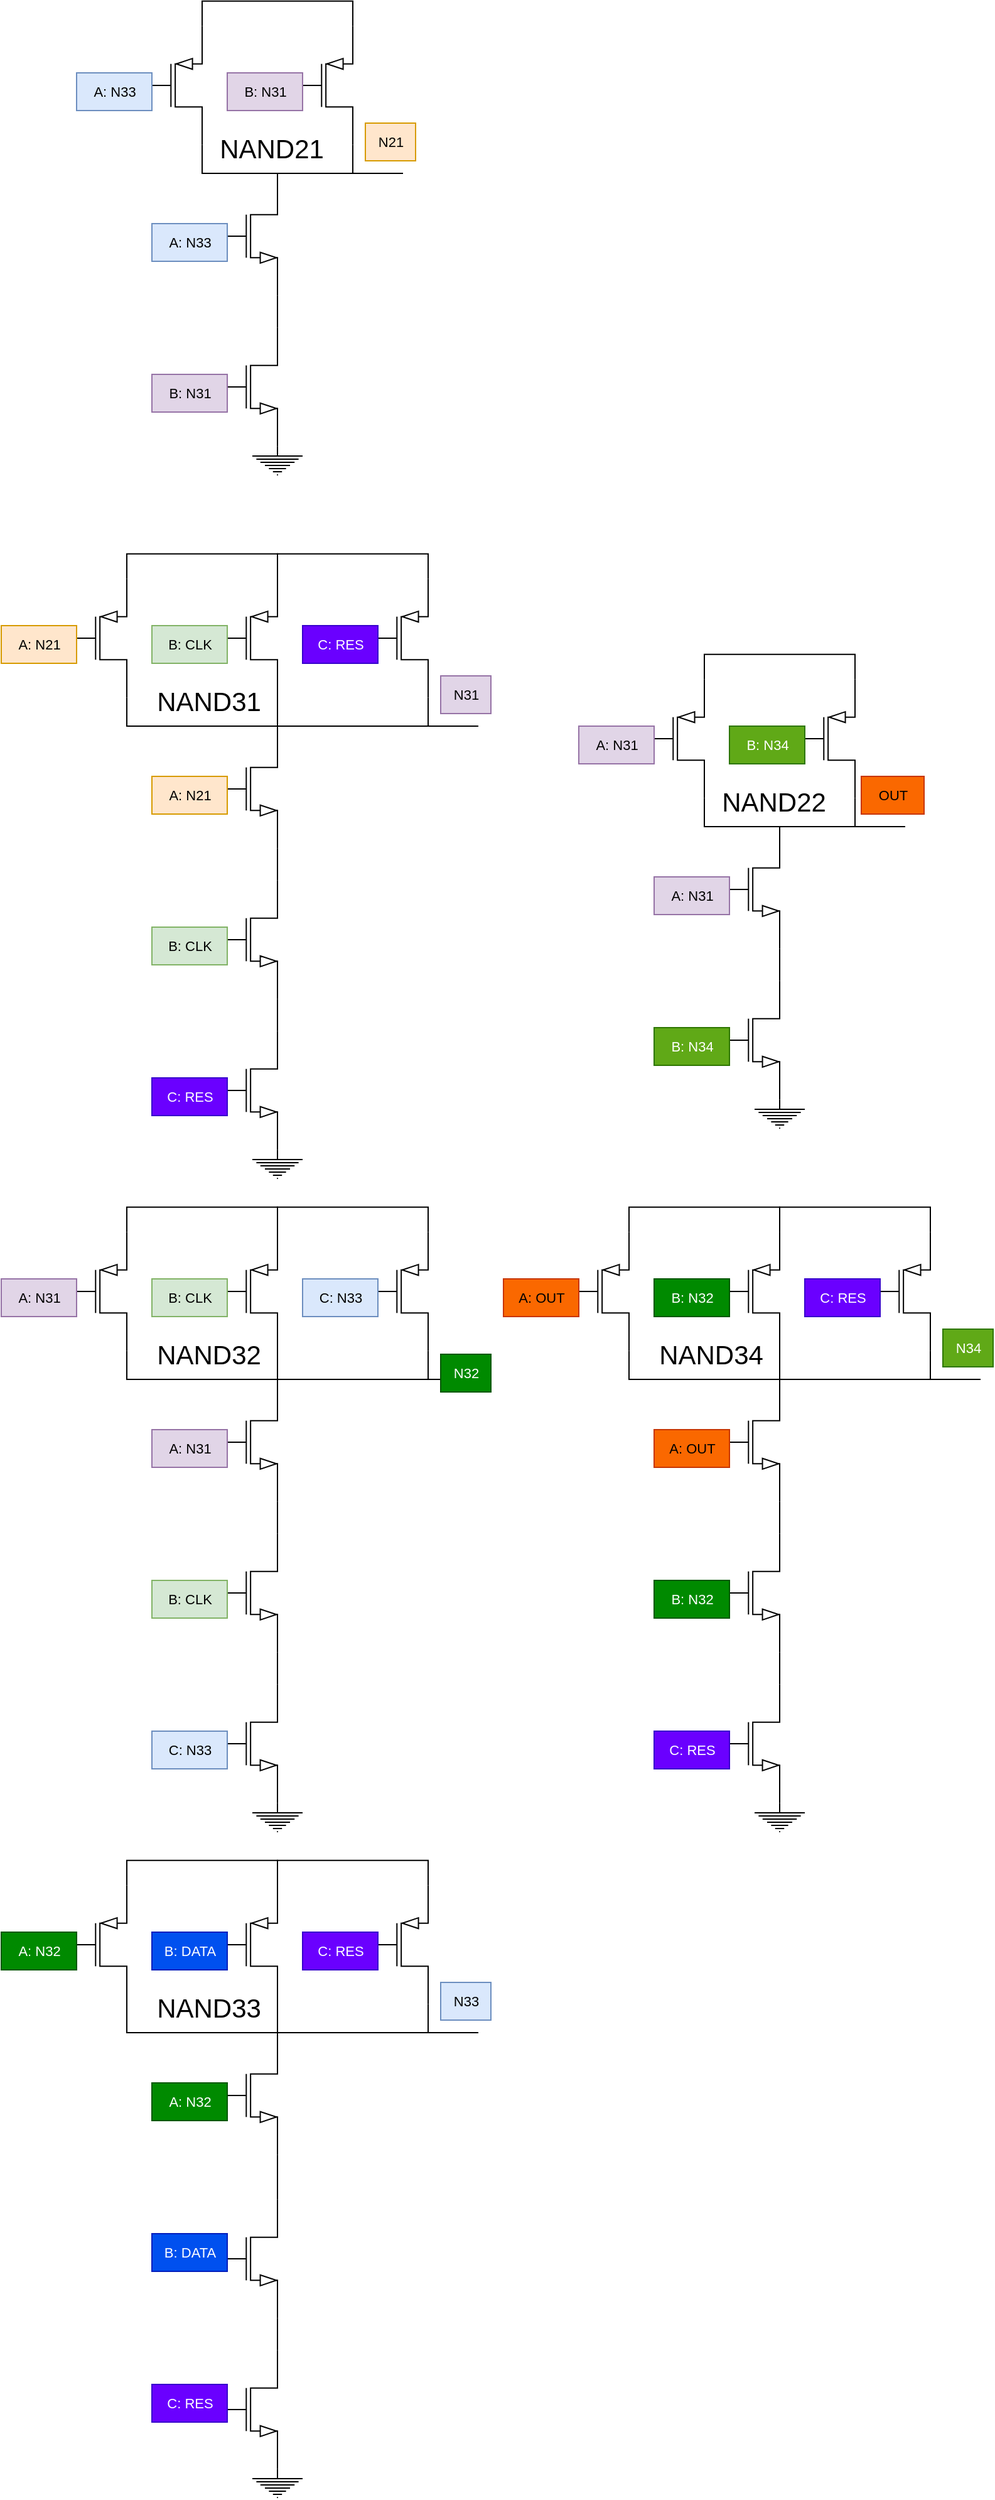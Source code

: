 <mxfile version="22.0.8" type="device">
  <diagram name="Page-1" id="8TI67Nh7wmbXhhurHDxa">
    <mxGraphModel dx="3191" dy="1805" grid="1" gridSize="10" guides="1" tooltips="1" connect="1" arrows="1" fold="1" page="1" pageScale="1" pageWidth="850" pageHeight="1100" math="0" shadow="0">
      <root>
        <mxCell id="0" />
        <mxCell id="1" parent="0" />
        <mxCell id="f1Kl81jTNJC2XIE6eOeZ-92" style="edgeStyle=orthogonalEdgeStyle;shape=connector;rounded=0;orthogonalLoop=1;jettySize=auto;html=1;exitX=1;exitY=0;exitDx=0;exitDy=0;exitPerimeter=0;labelBackgroundColor=default;strokeColor=default;align=center;verticalAlign=middle;fontFamily=Helvetica;fontSize=11;fontColor=default;endArrow=none;endFill=0;" edge="1" parent="1" source="f1Kl81jTNJC2XIE6eOeZ-1">
          <mxGeometry relative="1" as="geometry">
            <mxPoint x="420" y="590" as="targetPoint" />
            <Array as="points">
              <mxPoint x="320" y="590" />
              <mxPoint x="420" y="590" />
            </Array>
          </mxGeometry>
        </mxCell>
        <mxCell id="f1Kl81jTNJC2XIE6eOeZ-1" value="" style="verticalLabelPosition=bottom;shadow=0;dashed=0;align=center;html=1;verticalAlign=top;shape=mxgraph.electrical.transistors.nmos;pointerEvents=1;" vertex="1" parent="1">
          <mxGeometry x="260" y="590" width="60" height="100" as="geometry" />
        </mxCell>
        <mxCell id="f1Kl81jTNJC2XIE6eOeZ-2" value="" style="verticalLabelPosition=bottom;shadow=0;dashed=0;align=center;html=1;verticalAlign=top;shape=mxgraph.electrical.transistors.pmos;pointerEvents=1;" vertex="1" parent="1">
          <mxGeometry x="200" y="470" width="60" height="100" as="geometry" />
        </mxCell>
        <mxCell id="f1Kl81jTNJC2XIE6eOeZ-3" value="" style="verticalLabelPosition=bottom;shadow=0;dashed=0;align=center;html=1;verticalAlign=top;shape=mxgraph.electrical.transistors.pmos;pointerEvents=1;" vertex="1" parent="1">
          <mxGeometry x="320" y="470" width="60" height="100" as="geometry" />
        </mxCell>
        <mxCell id="f1Kl81jTNJC2XIE6eOeZ-4" value="" style="verticalLabelPosition=bottom;shadow=0;dashed=0;align=center;html=1;verticalAlign=top;shape=mxgraph.electrical.transistors.nmos;pointerEvents=1;" vertex="1" parent="1">
          <mxGeometry x="260" y="710" width="60" height="100" as="geometry" />
        </mxCell>
        <mxCell id="f1Kl81jTNJC2XIE6eOeZ-91" style="edgeStyle=orthogonalEdgeStyle;shape=connector;rounded=0;orthogonalLoop=1;jettySize=auto;html=1;exitX=1;exitY=0;exitDx=0;exitDy=0;exitPerimeter=0;labelBackgroundColor=default;strokeColor=default;align=center;verticalAlign=middle;fontFamily=Helvetica;fontSize=11;fontColor=default;endArrow=none;endFill=0;" edge="1" parent="1" source="f1Kl81jTNJC2XIE6eOeZ-5">
          <mxGeometry relative="1" as="geometry">
            <mxPoint x="480" y="1030" as="targetPoint" />
            <Array as="points">
              <mxPoint x="320" y="1030" />
              <mxPoint x="480" y="1030" />
            </Array>
          </mxGeometry>
        </mxCell>
        <mxCell id="f1Kl81jTNJC2XIE6eOeZ-5" value="" style="verticalLabelPosition=bottom;shadow=0;dashed=0;align=center;html=1;verticalAlign=top;shape=mxgraph.electrical.transistors.nmos;pointerEvents=1;" vertex="1" parent="1">
          <mxGeometry x="260" y="1030" width="60" height="100" as="geometry" />
        </mxCell>
        <mxCell id="f1Kl81jTNJC2XIE6eOeZ-6" value="" style="verticalLabelPosition=bottom;shadow=0;dashed=0;align=center;html=1;verticalAlign=top;shape=mxgraph.electrical.transistors.pmos;pointerEvents=1;" vertex="1" parent="1">
          <mxGeometry x="140" y="910" width="60" height="100" as="geometry" />
        </mxCell>
        <mxCell id="f1Kl81jTNJC2XIE6eOeZ-7" value="" style="verticalLabelPosition=bottom;shadow=0;dashed=0;align=center;html=1;verticalAlign=top;shape=mxgraph.electrical.transistors.pmos;pointerEvents=1;" vertex="1" parent="1">
          <mxGeometry x="260" y="910" width="60" height="100" as="geometry" />
        </mxCell>
        <mxCell id="f1Kl81jTNJC2XIE6eOeZ-8" value="" style="verticalLabelPosition=bottom;shadow=0;dashed=0;align=center;html=1;verticalAlign=top;shape=mxgraph.electrical.transistors.nmos;pointerEvents=1;" vertex="1" parent="1">
          <mxGeometry x="260" y="1150" width="60" height="100" as="geometry" />
        </mxCell>
        <mxCell id="f1Kl81jTNJC2XIE6eOeZ-17" style="edgeStyle=orthogonalEdgeStyle;shape=connector;rounded=0;orthogonalLoop=1;jettySize=auto;html=1;exitX=1;exitY=1;exitDx=0;exitDy=0;exitPerimeter=0;labelBackgroundColor=default;strokeColor=default;align=center;verticalAlign=middle;fontFamily=Helvetica;fontSize=11;fontColor=default;endArrow=none;endFill=0;" edge="1" parent="1" source="f1Kl81jTNJC2XIE6eOeZ-9">
          <mxGeometry relative="1" as="geometry">
            <mxPoint x="320" y="1004.313" as="targetPoint" />
            <Array as="points">
              <mxPoint x="440" y="1030" />
              <mxPoint x="320" y="1030" />
            </Array>
          </mxGeometry>
        </mxCell>
        <mxCell id="f1Kl81jTNJC2XIE6eOeZ-9" value="" style="verticalLabelPosition=bottom;shadow=0;dashed=0;align=center;html=1;verticalAlign=top;shape=mxgraph.electrical.transistors.pmos;pointerEvents=1;" vertex="1" parent="1">
          <mxGeometry x="380" y="910" width="60" height="100" as="geometry" />
        </mxCell>
        <mxCell id="f1Kl81jTNJC2XIE6eOeZ-10" value="" style="verticalLabelPosition=bottom;shadow=0;dashed=0;align=center;html=1;verticalAlign=top;shape=mxgraph.electrical.transistors.nmos;pointerEvents=1;" vertex="1" parent="1">
          <mxGeometry x="260" y="1270" width="60" height="100" as="geometry" />
        </mxCell>
        <mxCell id="f1Kl81jTNJC2XIE6eOeZ-13" style="edgeStyle=orthogonalEdgeStyle;shape=connector;rounded=0;orthogonalLoop=1;jettySize=auto;html=1;exitX=1;exitY=1;exitDx=0;exitDy=0;exitPerimeter=0;entryX=1;entryY=0;entryDx=0;entryDy=0;entryPerimeter=0;labelBackgroundColor=default;strokeColor=default;align=center;verticalAlign=middle;fontFamily=Helvetica;fontSize=11;fontColor=default;endArrow=none;endFill=0;" edge="1" parent="1" source="f1Kl81jTNJC2XIE6eOeZ-2" target="f1Kl81jTNJC2XIE6eOeZ-1">
          <mxGeometry relative="1" as="geometry">
            <Array as="points">
              <mxPoint x="260" y="590" />
              <mxPoint x="320" y="590" />
            </Array>
          </mxGeometry>
        </mxCell>
        <mxCell id="f1Kl81jTNJC2XIE6eOeZ-14" style="edgeStyle=orthogonalEdgeStyle;shape=connector;rounded=0;orthogonalLoop=1;jettySize=auto;html=1;exitX=1;exitY=1;exitDx=0;exitDy=0;exitPerimeter=0;entryX=1;entryY=0;entryDx=0;entryDy=0;entryPerimeter=0;labelBackgroundColor=default;strokeColor=default;align=center;verticalAlign=middle;fontFamily=Helvetica;fontSize=11;fontColor=default;endArrow=none;endFill=0;" edge="1" parent="1" source="f1Kl81jTNJC2XIE6eOeZ-3" target="f1Kl81jTNJC2XIE6eOeZ-1">
          <mxGeometry relative="1" as="geometry">
            <Array as="points">
              <mxPoint x="380" y="590" />
              <mxPoint x="320" y="590" />
            </Array>
          </mxGeometry>
        </mxCell>
        <mxCell id="f1Kl81jTNJC2XIE6eOeZ-15" style="edgeStyle=orthogonalEdgeStyle;shape=connector;rounded=0;orthogonalLoop=1;jettySize=auto;html=1;exitX=1;exitY=1;exitDx=0;exitDy=0;exitPerimeter=0;entryX=1;entryY=0;entryDx=0;entryDy=0;entryPerimeter=0;labelBackgroundColor=default;strokeColor=default;align=center;verticalAlign=middle;fontFamily=Helvetica;fontSize=11;fontColor=default;endArrow=none;endFill=0;" edge="1" parent="1" source="f1Kl81jTNJC2XIE6eOeZ-1" target="f1Kl81jTNJC2XIE6eOeZ-4">
          <mxGeometry relative="1" as="geometry" />
        </mxCell>
        <mxCell id="f1Kl81jTNJC2XIE6eOeZ-16" style="edgeStyle=orthogonalEdgeStyle;shape=connector;rounded=0;orthogonalLoop=1;jettySize=auto;html=1;exitX=1;exitY=1;exitDx=0;exitDy=0;exitPerimeter=0;entryX=1;entryY=1;entryDx=0;entryDy=0;entryPerimeter=0;labelBackgroundColor=default;strokeColor=default;align=center;verticalAlign=middle;fontFamily=Helvetica;fontSize=11;fontColor=default;endArrow=none;endFill=0;" edge="1" parent="1" source="f1Kl81jTNJC2XIE6eOeZ-6" target="f1Kl81jTNJC2XIE6eOeZ-7">
          <mxGeometry relative="1" as="geometry">
            <Array as="points">
              <mxPoint x="200" y="1030" />
              <mxPoint x="320" y="1030" />
            </Array>
          </mxGeometry>
        </mxCell>
        <mxCell id="f1Kl81jTNJC2XIE6eOeZ-18" style="edgeStyle=orthogonalEdgeStyle;shape=connector;rounded=0;orthogonalLoop=1;jettySize=auto;html=1;exitX=1;exitY=1;exitDx=0;exitDy=0;exitPerimeter=0;entryX=1;entryY=0;entryDx=0;entryDy=0;entryPerimeter=0;labelBackgroundColor=default;strokeColor=default;align=center;verticalAlign=middle;fontFamily=Helvetica;fontSize=11;fontColor=default;endArrow=none;endFill=0;" edge="1" parent="1" source="f1Kl81jTNJC2XIE6eOeZ-7" target="f1Kl81jTNJC2XIE6eOeZ-5">
          <mxGeometry relative="1" as="geometry" />
        </mxCell>
        <mxCell id="f1Kl81jTNJC2XIE6eOeZ-19" style="edgeStyle=orthogonalEdgeStyle;shape=connector;rounded=0;orthogonalLoop=1;jettySize=auto;html=1;exitX=1;exitY=1;exitDx=0;exitDy=0;exitPerimeter=0;entryX=1;entryY=0;entryDx=0;entryDy=0;entryPerimeter=0;labelBackgroundColor=default;strokeColor=default;align=center;verticalAlign=middle;fontFamily=Helvetica;fontSize=11;fontColor=default;endArrow=none;endFill=0;" edge="1" parent="1" source="f1Kl81jTNJC2XIE6eOeZ-5" target="f1Kl81jTNJC2XIE6eOeZ-8">
          <mxGeometry relative="1" as="geometry" />
        </mxCell>
        <mxCell id="f1Kl81jTNJC2XIE6eOeZ-21" style="edgeStyle=orthogonalEdgeStyle;shape=connector;rounded=0;orthogonalLoop=1;jettySize=auto;html=1;exitX=1;exitY=1;exitDx=0;exitDy=0;exitPerimeter=0;entryX=1;entryY=0;entryDx=0;entryDy=0;entryPerimeter=0;labelBackgroundColor=default;strokeColor=default;align=center;verticalAlign=middle;fontFamily=Helvetica;fontSize=11;fontColor=default;endArrow=none;endFill=0;" edge="1" parent="1" source="f1Kl81jTNJC2XIE6eOeZ-8" target="f1Kl81jTNJC2XIE6eOeZ-10">
          <mxGeometry relative="1" as="geometry" />
        </mxCell>
        <mxCell id="f1Kl81jTNJC2XIE6eOeZ-22" style="edgeStyle=orthogonalEdgeStyle;shape=connector;rounded=0;orthogonalLoop=1;jettySize=auto;html=1;exitX=1;exitY=0;exitDx=0;exitDy=0;exitPerimeter=0;entryX=1;entryY=0;entryDx=0;entryDy=0;entryPerimeter=0;labelBackgroundColor=default;strokeColor=default;align=center;verticalAlign=middle;fontFamily=Helvetica;fontSize=11;fontColor=default;endArrow=none;endFill=0;" edge="1" parent="1" source="f1Kl81jTNJC2XIE6eOeZ-2" target="f1Kl81jTNJC2XIE6eOeZ-3">
          <mxGeometry relative="1" as="geometry" />
        </mxCell>
        <mxCell id="f1Kl81jTNJC2XIE6eOeZ-23" style="edgeStyle=orthogonalEdgeStyle;shape=connector;rounded=0;orthogonalLoop=1;jettySize=auto;html=1;exitX=1;exitY=0;exitDx=0;exitDy=0;exitPerimeter=0;entryX=1;entryY=0;entryDx=0;entryDy=0;entryPerimeter=0;labelBackgroundColor=default;strokeColor=default;align=center;verticalAlign=middle;fontFamily=Helvetica;fontSize=11;fontColor=default;endArrow=none;endFill=0;" edge="1" parent="1" source="f1Kl81jTNJC2XIE6eOeZ-6" target="f1Kl81jTNJC2XIE6eOeZ-7">
          <mxGeometry relative="1" as="geometry" />
        </mxCell>
        <mxCell id="f1Kl81jTNJC2XIE6eOeZ-25" style="edgeStyle=orthogonalEdgeStyle;shape=connector;rounded=0;orthogonalLoop=1;jettySize=auto;html=1;exitX=1;exitY=0;exitDx=0;exitDy=0;exitPerimeter=0;entryX=1;entryY=0;entryDx=0;entryDy=0;entryPerimeter=0;labelBackgroundColor=default;strokeColor=default;align=center;verticalAlign=middle;fontFamily=Helvetica;fontSize=11;fontColor=default;endArrow=none;endFill=0;" edge="1" parent="1" source="f1Kl81jTNJC2XIE6eOeZ-9" target="f1Kl81jTNJC2XIE6eOeZ-7">
          <mxGeometry relative="1" as="geometry" />
        </mxCell>
        <mxCell id="f1Kl81jTNJC2XIE6eOeZ-94" style="edgeStyle=orthogonalEdgeStyle;shape=connector;rounded=0;orthogonalLoop=1;jettySize=auto;html=1;exitX=1;exitY=0;exitDx=0;exitDy=0;exitPerimeter=0;labelBackgroundColor=default;strokeColor=default;align=center;verticalAlign=middle;fontFamily=Helvetica;fontSize=11;fontColor=default;endArrow=none;endFill=0;" edge="1" parent="1" source="f1Kl81jTNJC2XIE6eOeZ-39">
          <mxGeometry relative="1" as="geometry">
            <mxPoint x="480" y="1550" as="targetPoint" />
            <Array as="points">
              <mxPoint x="320" y="1550" />
              <mxPoint x="480" y="1550" />
            </Array>
          </mxGeometry>
        </mxCell>
        <mxCell id="f1Kl81jTNJC2XIE6eOeZ-39" value="" style="verticalLabelPosition=bottom;shadow=0;dashed=0;align=center;html=1;verticalAlign=top;shape=mxgraph.electrical.transistors.nmos;pointerEvents=1;" vertex="1" parent="1">
          <mxGeometry x="260" y="1550" width="60" height="100" as="geometry" />
        </mxCell>
        <mxCell id="f1Kl81jTNJC2XIE6eOeZ-40" value="" style="verticalLabelPosition=bottom;shadow=0;dashed=0;align=center;html=1;verticalAlign=top;shape=mxgraph.electrical.transistors.pmos;pointerEvents=1;" vertex="1" parent="1">
          <mxGeometry x="140" y="1430" width="60" height="100" as="geometry" />
        </mxCell>
        <mxCell id="f1Kl81jTNJC2XIE6eOeZ-41" value="" style="verticalLabelPosition=bottom;shadow=0;dashed=0;align=center;html=1;verticalAlign=top;shape=mxgraph.electrical.transistors.pmos;pointerEvents=1;" vertex="1" parent="1">
          <mxGeometry x="260" y="1430" width="60" height="100" as="geometry" />
        </mxCell>
        <mxCell id="f1Kl81jTNJC2XIE6eOeZ-42" value="" style="verticalLabelPosition=bottom;shadow=0;dashed=0;align=center;html=1;verticalAlign=top;shape=mxgraph.electrical.transistors.nmos;pointerEvents=1;" vertex="1" parent="1">
          <mxGeometry x="260" y="1670" width="60" height="100" as="geometry" />
        </mxCell>
        <mxCell id="f1Kl81jTNJC2XIE6eOeZ-43" style="edgeStyle=orthogonalEdgeStyle;shape=connector;rounded=0;orthogonalLoop=1;jettySize=auto;html=1;exitX=1;exitY=1;exitDx=0;exitDy=0;exitPerimeter=0;labelBackgroundColor=default;strokeColor=default;align=center;verticalAlign=middle;fontFamily=Helvetica;fontSize=11;fontColor=default;endArrow=none;endFill=0;" edge="1" parent="1" source="f1Kl81jTNJC2XIE6eOeZ-44">
          <mxGeometry relative="1" as="geometry">
            <mxPoint x="320" y="1519.433" as="targetPoint" />
            <Array as="points">
              <mxPoint x="440" y="1550" />
              <mxPoint x="320" y="1550" />
            </Array>
          </mxGeometry>
        </mxCell>
        <mxCell id="f1Kl81jTNJC2XIE6eOeZ-44" value="" style="verticalLabelPosition=bottom;shadow=0;dashed=0;align=center;html=1;verticalAlign=top;shape=mxgraph.electrical.transistors.pmos;pointerEvents=1;" vertex="1" parent="1">
          <mxGeometry x="380" y="1430" width="60" height="100" as="geometry" />
        </mxCell>
        <mxCell id="f1Kl81jTNJC2XIE6eOeZ-45" value="" style="verticalLabelPosition=bottom;shadow=0;dashed=0;align=center;html=1;verticalAlign=top;shape=mxgraph.electrical.transistors.nmos;pointerEvents=1;" vertex="1" parent="1">
          <mxGeometry x="260" y="1790" width="60" height="100" as="geometry" />
        </mxCell>
        <mxCell id="f1Kl81jTNJC2XIE6eOeZ-46" style="edgeStyle=orthogonalEdgeStyle;shape=connector;rounded=0;orthogonalLoop=1;jettySize=auto;html=1;exitX=1;exitY=1;exitDx=0;exitDy=0;exitPerimeter=0;entryX=1;entryY=1;entryDx=0;entryDy=0;entryPerimeter=0;labelBackgroundColor=default;strokeColor=default;align=center;verticalAlign=middle;fontFamily=Helvetica;fontSize=11;fontColor=default;endArrow=none;endFill=0;" edge="1" parent="1" source="f1Kl81jTNJC2XIE6eOeZ-40" target="f1Kl81jTNJC2XIE6eOeZ-41">
          <mxGeometry relative="1" as="geometry">
            <Array as="points">
              <mxPoint x="200" y="1550" />
              <mxPoint x="320" y="1550" />
            </Array>
          </mxGeometry>
        </mxCell>
        <mxCell id="f1Kl81jTNJC2XIE6eOeZ-47" style="edgeStyle=orthogonalEdgeStyle;shape=connector;rounded=0;orthogonalLoop=1;jettySize=auto;html=1;exitX=1;exitY=1;exitDx=0;exitDy=0;exitPerimeter=0;entryX=1;entryY=0;entryDx=0;entryDy=0;entryPerimeter=0;labelBackgroundColor=default;strokeColor=default;align=center;verticalAlign=middle;fontFamily=Helvetica;fontSize=11;fontColor=default;endArrow=none;endFill=0;" edge="1" parent="1" source="f1Kl81jTNJC2XIE6eOeZ-41" target="f1Kl81jTNJC2XIE6eOeZ-39">
          <mxGeometry relative="1" as="geometry" />
        </mxCell>
        <mxCell id="f1Kl81jTNJC2XIE6eOeZ-48" style="edgeStyle=orthogonalEdgeStyle;shape=connector;rounded=0;orthogonalLoop=1;jettySize=auto;html=1;exitX=1;exitY=1;exitDx=0;exitDy=0;exitPerimeter=0;entryX=1;entryY=0;entryDx=0;entryDy=0;entryPerimeter=0;labelBackgroundColor=default;strokeColor=default;align=center;verticalAlign=middle;fontFamily=Helvetica;fontSize=11;fontColor=default;endArrow=none;endFill=0;" edge="1" parent="1" source="f1Kl81jTNJC2XIE6eOeZ-39" target="f1Kl81jTNJC2XIE6eOeZ-42">
          <mxGeometry relative="1" as="geometry" />
        </mxCell>
        <mxCell id="f1Kl81jTNJC2XIE6eOeZ-49" style="edgeStyle=orthogonalEdgeStyle;shape=connector;rounded=0;orthogonalLoop=1;jettySize=auto;html=1;exitX=1;exitY=1;exitDx=0;exitDy=0;exitPerimeter=0;entryX=1;entryY=0;entryDx=0;entryDy=0;entryPerimeter=0;labelBackgroundColor=default;strokeColor=default;align=center;verticalAlign=middle;fontFamily=Helvetica;fontSize=11;fontColor=default;endArrow=none;endFill=0;" edge="1" parent="1" source="f1Kl81jTNJC2XIE6eOeZ-42" target="f1Kl81jTNJC2XIE6eOeZ-45">
          <mxGeometry relative="1" as="geometry" />
        </mxCell>
        <mxCell id="f1Kl81jTNJC2XIE6eOeZ-50" style="edgeStyle=orthogonalEdgeStyle;shape=connector;rounded=0;orthogonalLoop=1;jettySize=auto;html=1;exitX=1;exitY=0;exitDx=0;exitDy=0;exitPerimeter=0;entryX=1;entryY=0;entryDx=0;entryDy=0;entryPerimeter=0;labelBackgroundColor=default;strokeColor=default;align=center;verticalAlign=middle;fontFamily=Helvetica;fontSize=11;fontColor=default;endArrow=none;endFill=0;" edge="1" parent="1" source="f1Kl81jTNJC2XIE6eOeZ-40" target="f1Kl81jTNJC2XIE6eOeZ-41">
          <mxGeometry relative="1" as="geometry" />
        </mxCell>
        <mxCell id="f1Kl81jTNJC2XIE6eOeZ-51" style="edgeStyle=orthogonalEdgeStyle;shape=connector;rounded=0;orthogonalLoop=1;jettySize=auto;html=1;exitX=1;exitY=0;exitDx=0;exitDy=0;exitPerimeter=0;entryX=1;entryY=0;entryDx=0;entryDy=0;entryPerimeter=0;labelBackgroundColor=default;strokeColor=default;align=center;verticalAlign=middle;fontFamily=Helvetica;fontSize=11;fontColor=default;endArrow=none;endFill=0;" edge="1" parent="1" source="f1Kl81jTNJC2XIE6eOeZ-44" target="f1Kl81jTNJC2XIE6eOeZ-41">
          <mxGeometry relative="1" as="geometry" />
        </mxCell>
        <mxCell id="f1Kl81jTNJC2XIE6eOeZ-95" style="edgeStyle=orthogonalEdgeStyle;shape=connector;rounded=0;orthogonalLoop=1;jettySize=auto;html=1;exitX=1;exitY=0;exitDx=0;exitDy=0;exitPerimeter=0;labelBackgroundColor=default;strokeColor=default;align=center;verticalAlign=middle;fontFamily=Helvetica;fontSize=11;fontColor=default;endArrow=none;endFill=0;" edge="1" parent="1" source="f1Kl81jTNJC2XIE6eOeZ-52">
          <mxGeometry relative="1" as="geometry">
            <mxPoint x="480" y="2070" as="targetPoint" />
            <Array as="points">
              <mxPoint x="320" y="2070" />
              <mxPoint x="480" y="2070" />
            </Array>
          </mxGeometry>
        </mxCell>
        <mxCell id="f1Kl81jTNJC2XIE6eOeZ-52" value="" style="verticalLabelPosition=bottom;shadow=0;dashed=0;align=center;html=1;verticalAlign=top;shape=mxgraph.electrical.transistors.nmos;pointerEvents=1;" vertex="1" parent="1">
          <mxGeometry x="260" y="2070" width="60" height="100" as="geometry" />
        </mxCell>
        <mxCell id="f1Kl81jTNJC2XIE6eOeZ-53" value="" style="verticalLabelPosition=bottom;shadow=0;dashed=0;align=center;html=1;verticalAlign=top;shape=mxgraph.electrical.transistors.pmos;pointerEvents=1;" vertex="1" parent="1">
          <mxGeometry x="140" y="1950" width="60" height="100" as="geometry" />
        </mxCell>
        <mxCell id="f1Kl81jTNJC2XIE6eOeZ-54" value="" style="verticalLabelPosition=bottom;shadow=0;dashed=0;align=center;html=1;verticalAlign=top;shape=mxgraph.electrical.transistors.pmos;pointerEvents=1;" vertex="1" parent="1">
          <mxGeometry x="260" y="1950" width="60" height="100" as="geometry" />
        </mxCell>
        <mxCell id="f1Kl81jTNJC2XIE6eOeZ-55" value="" style="verticalLabelPosition=bottom;shadow=0;dashed=0;align=center;html=1;verticalAlign=top;shape=mxgraph.electrical.transistors.nmos;pointerEvents=1;" vertex="1" parent="1">
          <mxGeometry x="260" y="2200" width="60" height="100" as="geometry" />
        </mxCell>
        <mxCell id="f1Kl81jTNJC2XIE6eOeZ-56" style="edgeStyle=orthogonalEdgeStyle;shape=connector;rounded=0;orthogonalLoop=1;jettySize=auto;html=1;exitX=1;exitY=1;exitDx=0;exitDy=0;exitPerimeter=0;labelBackgroundColor=default;strokeColor=default;align=center;verticalAlign=middle;fontFamily=Helvetica;fontSize=11;fontColor=default;endArrow=none;endFill=0;" edge="1" parent="1" source="f1Kl81jTNJC2XIE6eOeZ-57">
          <mxGeometry relative="1" as="geometry">
            <mxPoint x="320" y="2035.573" as="targetPoint" />
            <Array as="points">
              <mxPoint x="440" y="2070" />
              <mxPoint x="320" y="2070" />
            </Array>
          </mxGeometry>
        </mxCell>
        <mxCell id="f1Kl81jTNJC2XIE6eOeZ-57" value="" style="verticalLabelPosition=bottom;shadow=0;dashed=0;align=center;html=1;verticalAlign=top;shape=mxgraph.electrical.transistors.pmos;pointerEvents=1;" vertex="1" parent="1">
          <mxGeometry x="380" y="1950" width="60" height="100" as="geometry" />
        </mxCell>
        <mxCell id="f1Kl81jTNJC2XIE6eOeZ-58" value="" style="verticalLabelPosition=bottom;shadow=0;dashed=0;align=center;html=1;verticalAlign=top;shape=mxgraph.electrical.transistors.nmos;pointerEvents=1;" vertex="1" parent="1">
          <mxGeometry x="260" y="2320" width="60" height="100" as="geometry" />
        </mxCell>
        <mxCell id="f1Kl81jTNJC2XIE6eOeZ-59" style="edgeStyle=orthogonalEdgeStyle;shape=connector;rounded=0;orthogonalLoop=1;jettySize=auto;html=1;exitX=1;exitY=1;exitDx=0;exitDy=0;exitPerimeter=0;entryX=1;entryY=1;entryDx=0;entryDy=0;entryPerimeter=0;labelBackgroundColor=default;strokeColor=default;align=center;verticalAlign=middle;fontFamily=Helvetica;fontSize=11;fontColor=default;endArrow=none;endFill=0;" edge="1" parent="1">
          <mxGeometry relative="1" as="geometry">
            <mxPoint x="200.0" y="2034.203" as="sourcePoint" />
            <mxPoint x="320.0" y="2034.203" as="targetPoint" />
            <Array as="points">
              <mxPoint x="200" y="2070" />
              <mxPoint x="320" y="2070" />
            </Array>
          </mxGeometry>
        </mxCell>
        <mxCell id="f1Kl81jTNJC2XIE6eOeZ-60" style="edgeStyle=orthogonalEdgeStyle;shape=connector;rounded=0;orthogonalLoop=1;jettySize=auto;html=1;exitX=1;exitY=1;exitDx=0;exitDy=0;exitPerimeter=0;entryX=1;entryY=0;entryDx=0;entryDy=0;entryPerimeter=0;labelBackgroundColor=default;strokeColor=default;align=center;verticalAlign=middle;fontFamily=Helvetica;fontSize=11;fontColor=default;endArrow=none;endFill=0;" edge="1" parent="1" source="f1Kl81jTNJC2XIE6eOeZ-54" target="f1Kl81jTNJC2XIE6eOeZ-52">
          <mxGeometry relative="1" as="geometry" />
        </mxCell>
        <mxCell id="f1Kl81jTNJC2XIE6eOeZ-61" style="edgeStyle=orthogonalEdgeStyle;shape=connector;rounded=0;orthogonalLoop=1;jettySize=auto;html=1;exitX=1;exitY=1;exitDx=0;exitDy=0;exitPerimeter=0;entryX=1;entryY=0;entryDx=0;entryDy=0;entryPerimeter=0;labelBackgroundColor=default;strokeColor=default;align=center;verticalAlign=middle;fontFamily=Helvetica;fontSize=11;fontColor=default;endArrow=none;endFill=0;" edge="1" parent="1" source="f1Kl81jTNJC2XIE6eOeZ-52" target="f1Kl81jTNJC2XIE6eOeZ-55">
          <mxGeometry relative="1" as="geometry" />
        </mxCell>
        <mxCell id="f1Kl81jTNJC2XIE6eOeZ-62" style="edgeStyle=orthogonalEdgeStyle;shape=connector;rounded=0;orthogonalLoop=1;jettySize=auto;html=1;exitX=1;exitY=1;exitDx=0;exitDy=0;exitPerimeter=0;entryX=1;entryY=0;entryDx=0;entryDy=0;entryPerimeter=0;labelBackgroundColor=default;strokeColor=default;align=center;verticalAlign=middle;fontFamily=Helvetica;fontSize=11;fontColor=default;endArrow=none;endFill=0;" edge="1" parent="1" source="f1Kl81jTNJC2XIE6eOeZ-55" target="f1Kl81jTNJC2XIE6eOeZ-58">
          <mxGeometry relative="1" as="geometry" />
        </mxCell>
        <mxCell id="f1Kl81jTNJC2XIE6eOeZ-63" style="edgeStyle=orthogonalEdgeStyle;shape=connector;rounded=0;orthogonalLoop=1;jettySize=auto;html=1;exitX=1;exitY=0;exitDx=0;exitDy=0;exitPerimeter=0;entryX=1;entryY=0;entryDx=0;entryDy=0;entryPerimeter=0;labelBackgroundColor=default;strokeColor=default;align=center;verticalAlign=middle;fontFamily=Helvetica;fontSize=11;fontColor=default;endArrow=none;endFill=0;" edge="1" parent="1" source="f1Kl81jTNJC2XIE6eOeZ-53" target="f1Kl81jTNJC2XIE6eOeZ-54">
          <mxGeometry relative="1" as="geometry" />
        </mxCell>
        <mxCell id="f1Kl81jTNJC2XIE6eOeZ-64" style="edgeStyle=orthogonalEdgeStyle;shape=connector;rounded=0;orthogonalLoop=1;jettySize=auto;html=1;exitX=1;exitY=0;exitDx=0;exitDy=0;exitPerimeter=0;entryX=1;entryY=0;entryDx=0;entryDy=0;entryPerimeter=0;labelBackgroundColor=default;strokeColor=default;align=center;verticalAlign=middle;fontFamily=Helvetica;fontSize=11;fontColor=default;endArrow=none;endFill=0;" edge="1" parent="1" source="f1Kl81jTNJC2XIE6eOeZ-57" target="f1Kl81jTNJC2XIE6eOeZ-54">
          <mxGeometry relative="1" as="geometry" />
        </mxCell>
        <mxCell id="f1Kl81jTNJC2XIE6eOeZ-96" style="edgeStyle=orthogonalEdgeStyle;shape=connector;rounded=0;orthogonalLoop=1;jettySize=auto;html=1;exitX=1;exitY=0;exitDx=0;exitDy=0;exitPerimeter=0;labelBackgroundColor=default;strokeColor=default;align=center;verticalAlign=middle;fontFamily=Helvetica;fontSize=11;fontColor=default;endArrow=none;endFill=0;" edge="1" parent="1" source="f1Kl81jTNJC2XIE6eOeZ-65">
          <mxGeometry relative="1" as="geometry">
            <mxPoint x="820" y="1110" as="targetPoint" />
            <Array as="points">
              <mxPoint x="720" y="1110" />
              <mxPoint x="820" y="1110" />
            </Array>
          </mxGeometry>
        </mxCell>
        <mxCell id="f1Kl81jTNJC2XIE6eOeZ-65" value="" style="verticalLabelPosition=bottom;shadow=0;dashed=0;align=center;html=1;verticalAlign=top;shape=mxgraph.electrical.transistors.nmos;pointerEvents=1;" vertex="1" parent="1">
          <mxGeometry x="660" y="1110" width="60" height="100" as="geometry" />
        </mxCell>
        <mxCell id="f1Kl81jTNJC2XIE6eOeZ-66" value="" style="verticalLabelPosition=bottom;shadow=0;dashed=0;align=center;html=1;verticalAlign=top;shape=mxgraph.electrical.transistors.pmos;pointerEvents=1;" vertex="1" parent="1">
          <mxGeometry x="600" y="990" width="60" height="100" as="geometry" />
        </mxCell>
        <mxCell id="f1Kl81jTNJC2XIE6eOeZ-67" value="" style="verticalLabelPosition=bottom;shadow=0;dashed=0;align=center;html=1;verticalAlign=top;shape=mxgraph.electrical.transistors.pmos;pointerEvents=1;" vertex="1" parent="1">
          <mxGeometry x="720" y="990" width="60" height="100" as="geometry" />
        </mxCell>
        <mxCell id="f1Kl81jTNJC2XIE6eOeZ-68" value="" style="verticalLabelPosition=bottom;shadow=0;dashed=0;align=center;html=1;verticalAlign=top;shape=mxgraph.electrical.transistors.nmos;pointerEvents=1;" vertex="1" parent="1">
          <mxGeometry x="660" y="1230" width="60" height="100" as="geometry" />
        </mxCell>
        <mxCell id="f1Kl81jTNJC2XIE6eOeZ-97" style="edgeStyle=orthogonalEdgeStyle;shape=connector;rounded=0;orthogonalLoop=1;jettySize=auto;html=1;exitX=1;exitY=0;exitDx=0;exitDy=0;exitPerimeter=0;labelBackgroundColor=default;strokeColor=default;align=center;verticalAlign=middle;fontFamily=Helvetica;fontSize=11;fontColor=default;endArrow=none;endFill=0;" edge="1" parent="1" source="f1Kl81jTNJC2XIE6eOeZ-69">
          <mxGeometry relative="1" as="geometry">
            <mxPoint x="880" y="1550" as="targetPoint" />
            <Array as="points">
              <mxPoint x="720" y="1550" />
            </Array>
          </mxGeometry>
        </mxCell>
        <mxCell id="f1Kl81jTNJC2XIE6eOeZ-69" value="" style="verticalLabelPosition=bottom;shadow=0;dashed=0;align=center;html=1;verticalAlign=top;shape=mxgraph.electrical.transistors.nmos;pointerEvents=1;" vertex="1" parent="1">
          <mxGeometry x="660" y="1550" width="60" height="100" as="geometry" />
        </mxCell>
        <mxCell id="f1Kl81jTNJC2XIE6eOeZ-70" value="" style="verticalLabelPosition=bottom;shadow=0;dashed=0;align=center;html=1;verticalAlign=top;shape=mxgraph.electrical.transistors.pmos;pointerEvents=1;" vertex="1" parent="1">
          <mxGeometry x="540" y="1430" width="60" height="100" as="geometry" />
        </mxCell>
        <mxCell id="f1Kl81jTNJC2XIE6eOeZ-71" value="" style="verticalLabelPosition=bottom;shadow=0;dashed=0;align=center;html=1;verticalAlign=top;shape=mxgraph.electrical.transistors.pmos;pointerEvents=1;" vertex="1" parent="1">
          <mxGeometry x="660" y="1430" width="60" height="100" as="geometry" />
        </mxCell>
        <mxCell id="f1Kl81jTNJC2XIE6eOeZ-72" value="" style="verticalLabelPosition=bottom;shadow=0;dashed=0;align=center;html=1;verticalAlign=top;shape=mxgraph.electrical.transistors.nmos;pointerEvents=1;" vertex="1" parent="1">
          <mxGeometry x="660" y="1670" width="60" height="100" as="geometry" />
        </mxCell>
        <mxCell id="f1Kl81jTNJC2XIE6eOeZ-73" style="edgeStyle=orthogonalEdgeStyle;shape=connector;rounded=0;orthogonalLoop=1;jettySize=auto;html=1;exitX=1;exitY=1;exitDx=0;exitDy=0;exitPerimeter=0;labelBackgroundColor=default;strokeColor=default;align=center;verticalAlign=middle;fontFamily=Helvetica;fontSize=11;fontColor=default;endArrow=none;endFill=0;" edge="1" parent="1" source="f1Kl81jTNJC2XIE6eOeZ-74">
          <mxGeometry relative="1" as="geometry">
            <mxPoint x="720" y="1522.373" as="targetPoint" />
            <Array as="points">
              <mxPoint x="840" y="1550" />
              <mxPoint x="720" y="1550" />
            </Array>
          </mxGeometry>
        </mxCell>
        <mxCell id="f1Kl81jTNJC2XIE6eOeZ-74" value="" style="verticalLabelPosition=bottom;shadow=0;dashed=0;align=center;html=1;verticalAlign=top;shape=mxgraph.electrical.transistors.pmos;pointerEvents=1;" vertex="1" parent="1">
          <mxGeometry x="780" y="1430" width="60" height="100" as="geometry" />
        </mxCell>
        <mxCell id="f1Kl81jTNJC2XIE6eOeZ-75" value="" style="verticalLabelPosition=bottom;shadow=0;dashed=0;align=center;html=1;verticalAlign=top;shape=mxgraph.electrical.transistors.nmos;pointerEvents=1;" vertex="1" parent="1">
          <mxGeometry x="660" y="1790" width="60" height="100" as="geometry" />
        </mxCell>
        <mxCell id="f1Kl81jTNJC2XIE6eOeZ-76" style="edgeStyle=orthogonalEdgeStyle;shape=connector;rounded=0;orthogonalLoop=1;jettySize=auto;html=1;exitX=1;exitY=1;exitDx=0;exitDy=0;exitPerimeter=0;entryX=1;entryY=0;entryDx=0;entryDy=0;entryPerimeter=0;labelBackgroundColor=default;strokeColor=default;align=center;verticalAlign=middle;fontFamily=Helvetica;fontSize=11;fontColor=default;endArrow=none;endFill=0;" edge="1" parent="1" source="f1Kl81jTNJC2XIE6eOeZ-66" target="f1Kl81jTNJC2XIE6eOeZ-65">
          <mxGeometry relative="1" as="geometry">
            <Array as="points">
              <mxPoint x="660" y="1110" />
              <mxPoint x="720" y="1110" />
            </Array>
          </mxGeometry>
        </mxCell>
        <mxCell id="f1Kl81jTNJC2XIE6eOeZ-77" style="edgeStyle=orthogonalEdgeStyle;shape=connector;rounded=0;orthogonalLoop=1;jettySize=auto;html=1;exitX=1;exitY=1;exitDx=0;exitDy=0;exitPerimeter=0;entryX=1;entryY=0;entryDx=0;entryDy=0;entryPerimeter=0;labelBackgroundColor=default;strokeColor=default;align=center;verticalAlign=middle;fontFamily=Helvetica;fontSize=11;fontColor=default;endArrow=none;endFill=0;" edge="1" parent="1" source="f1Kl81jTNJC2XIE6eOeZ-67" target="f1Kl81jTNJC2XIE6eOeZ-65">
          <mxGeometry relative="1" as="geometry">
            <Array as="points">
              <mxPoint x="780" y="1110" />
              <mxPoint x="720" y="1110" />
            </Array>
          </mxGeometry>
        </mxCell>
        <mxCell id="f1Kl81jTNJC2XIE6eOeZ-78" style="edgeStyle=orthogonalEdgeStyle;shape=connector;rounded=0;orthogonalLoop=1;jettySize=auto;html=1;exitX=1;exitY=1;exitDx=0;exitDy=0;exitPerimeter=0;entryX=1;entryY=0;entryDx=0;entryDy=0;entryPerimeter=0;labelBackgroundColor=default;strokeColor=default;align=center;verticalAlign=middle;fontFamily=Helvetica;fontSize=11;fontColor=default;endArrow=none;endFill=0;" edge="1" parent="1" source="f1Kl81jTNJC2XIE6eOeZ-65" target="f1Kl81jTNJC2XIE6eOeZ-68">
          <mxGeometry relative="1" as="geometry" />
        </mxCell>
        <mxCell id="f1Kl81jTNJC2XIE6eOeZ-79" style="edgeStyle=orthogonalEdgeStyle;shape=connector;rounded=0;orthogonalLoop=1;jettySize=auto;html=1;exitX=1;exitY=1;exitDx=0;exitDy=0;exitPerimeter=0;entryX=1;entryY=1;entryDx=0;entryDy=0;entryPerimeter=0;labelBackgroundColor=default;strokeColor=default;align=center;verticalAlign=middle;fontFamily=Helvetica;fontSize=11;fontColor=default;endArrow=none;endFill=0;" edge="1" parent="1" source="f1Kl81jTNJC2XIE6eOeZ-70" target="f1Kl81jTNJC2XIE6eOeZ-71">
          <mxGeometry relative="1" as="geometry">
            <Array as="points">
              <mxPoint x="600" y="1550" />
              <mxPoint x="720" y="1550" />
            </Array>
          </mxGeometry>
        </mxCell>
        <mxCell id="f1Kl81jTNJC2XIE6eOeZ-80" style="edgeStyle=orthogonalEdgeStyle;shape=connector;rounded=0;orthogonalLoop=1;jettySize=auto;html=1;exitX=1;exitY=1;exitDx=0;exitDy=0;exitPerimeter=0;entryX=1;entryY=0;entryDx=0;entryDy=0;entryPerimeter=0;labelBackgroundColor=default;strokeColor=default;align=center;verticalAlign=middle;fontFamily=Helvetica;fontSize=11;fontColor=default;endArrow=none;endFill=0;" edge="1" parent="1" source="f1Kl81jTNJC2XIE6eOeZ-71" target="f1Kl81jTNJC2XIE6eOeZ-69">
          <mxGeometry relative="1" as="geometry" />
        </mxCell>
        <mxCell id="f1Kl81jTNJC2XIE6eOeZ-81" style="edgeStyle=orthogonalEdgeStyle;shape=connector;rounded=0;orthogonalLoop=1;jettySize=auto;html=1;exitX=1;exitY=1;exitDx=0;exitDy=0;exitPerimeter=0;entryX=1;entryY=0;entryDx=0;entryDy=0;entryPerimeter=0;labelBackgroundColor=default;strokeColor=default;align=center;verticalAlign=middle;fontFamily=Helvetica;fontSize=11;fontColor=default;endArrow=none;endFill=0;" edge="1" parent="1" source="f1Kl81jTNJC2XIE6eOeZ-69" target="f1Kl81jTNJC2XIE6eOeZ-72">
          <mxGeometry relative="1" as="geometry" />
        </mxCell>
        <mxCell id="f1Kl81jTNJC2XIE6eOeZ-82" style="edgeStyle=orthogonalEdgeStyle;shape=connector;rounded=0;orthogonalLoop=1;jettySize=auto;html=1;exitX=1;exitY=1;exitDx=0;exitDy=0;exitPerimeter=0;entryX=1;entryY=0;entryDx=0;entryDy=0;entryPerimeter=0;labelBackgroundColor=default;strokeColor=default;align=center;verticalAlign=middle;fontFamily=Helvetica;fontSize=11;fontColor=default;endArrow=none;endFill=0;" edge="1" parent="1" source="f1Kl81jTNJC2XIE6eOeZ-72" target="f1Kl81jTNJC2XIE6eOeZ-75">
          <mxGeometry relative="1" as="geometry" />
        </mxCell>
        <mxCell id="f1Kl81jTNJC2XIE6eOeZ-83" style="edgeStyle=orthogonalEdgeStyle;shape=connector;rounded=0;orthogonalLoop=1;jettySize=auto;html=1;exitX=1;exitY=0;exitDx=0;exitDy=0;exitPerimeter=0;entryX=1;entryY=0;entryDx=0;entryDy=0;entryPerimeter=0;labelBackgroundColor=default;strokeColor=default;align=center;verticalAlign=middle;fontFamily=Helvetica;fontSize=11;fontColor=default;endArrow=none;endFill=0;" edge="1" parent="1" source="f1Kl81jTNJC2XIE6eOeZ-66" target="f1Kl81jTNJC2XIE6eOeZ-67">
          <mxGeometry relative="1" as="geometry" />
        </mxCell>
        <mxCell id="f1Kl81jTNJC2XIE6eOeZ-84" style="edgeStyle=orthogonalEdgeStyle;shape=connector;rounded=0;orthogonalLoop=1;jettySize=auto;html=1;exitX=1;exitY=0;exitDx=0;exitDy=0;exitPerimeter=0;entryX=1;entryY=0;entryDx=0;entryDy=0;entryPerimeter=0;labelBackgroundColor=default;strokeColor=default;align=center;verticalAlign=middle;fontFamily=Helvetica;fontSize=11;fontColor=default;endArrow=none;endFill=0;" edge="1" parent="1" source="f1Kl81jTNJC2XIE6eOeZ-70" target="f1Kl81jTNJC2XIE6eOeZ-71">
          <mxGeometry relative="1" as="geometry" />
        </mxCell>
        <mxCell id="f1Kl81jTNJC2XIE6eOeZ-85" style="edgeStyle=orthogonalEdgeStyle;shape=connector;rounded=0;orthogonalLoop=1;jettySize=auto;html=1;exitX=1;exitY=0;exitDx=0;exitDy=0;exitPerimeter=0;entryX=1;entryY=0;entryDx=0;entryDy=0;entryPerimeter=0;labelBackgroundColor=default;strokeColor=default;align=center;verticalAlign=middle;fontFamily=Helvetica;fontSize=11;fontColor=default;endArrow=none;endFill=0;" edge="1" parent="1" source="f1Kl81jTNJC2XIE6eOeZ-74" target="f1Kl81jTNJC2XIE6eOeZ-71">
          <mxGeometry relative="1" as="geometry" />
        </mxCell>
        <mxCell id="f1Kl81jTNJC2XIE6eOeZ-86" value="NAND21" style="text;html=1;align=center;verticalAlign=middle;resizable=0;points=[];autosize=1;strokeColor=none;fillColor=none;fontSize=21;fontFamily=Helvetica;fontColor=default;" vertex="1" parent="1">
          <mxGeometry x="260" y="550" width="110" height="40" as="geometry" />
        </mxCell>
        <mxCell id="f1Kl81jTNJC2XIE6eOeZ-87" value="NAND31" style="text;html=1;align=center;verticalAlign=middle;resizable=0;points=[];autosize=1;strokeColor=none;fillColor=none;fontSize=21;fontFamily=Helvetica;fontColor=default;" vertex="1" parent="1">
          <mxGeometry x="210" y="990" width="110" height="40" as="geometry" />
        </mxCell>
        <mxCell id="f1Kl81jTNJC2XIE6eOeZ-88" value="NAND32" style="text;html=1;align=center;verticalAlign=middle;resizable=0;points=[];autosize=1;strokeColor=none;fillColor=none;fontSize=21;fontFamily=Helvetica;fontColor=default;" vertex="1" parent="1">
          <mxGeometry x="210" y="1510" width="110" height="40" as="geometry" />
        </mxCell>
        <mxCell id="f1Kl81jTNJC2XIE6eOeZ-89" value="NAND22" style="text;html=1;align=center;verticalAlign=middle;resizable=0;points=[];autosize=1;strokeColor=none;fillColor=none;fontSize=21;fontFamily=Helvetica;fontColor=default;" vertex="1" parent="1">
          <mxGeometry x="660" y="1070" width="110" height="40" as="geometry" />
        </mxCell>
        <mxCell id="f1Kl81jTNJC2XIE6eOeZ-98" value="A: N33" style="text;html=1;align=center;verticalAlign=middle;resizable=0;points=[];autosize=1;strokeColor=#6c8ebf;fillColor=#dae8fc;fontSize=11;fontFamily=Helvetica;" vertex="1" parent="1">
          <mxGeometry x="160" y="510" width="60" height="30" as="geometry" />
        </mxCell>
        <mxCell id="f1Kl81jTNJC2XIE6eOeZ-99" value="B: N31" style="text;html=1;align=center;verticalAlign=middle;resizable=0;points=[];autosize=1;strokeColor=#9673a6;fillColor=#e1d5e7;fontSize=11;fontFamily=Helvetica;" vertex="1" parent="1">
          <mxGeometry x="280" y="510" width="60" height="30" as="geometry" />
        </mxCell>
        <mxCell id="f1Kl81jTNJC2XIE6eOeZ-100" value="B: N31" style="text;html=1;align=center;verticalAlign=middle;resizable=0;points=[];autosize=1;strokeColor=#9673a6;fillColor=#e1d5e7;fontSize=11;fontFamily=Helvetica;" vertex="1" parent="1">
          <mxGeometry x="220" y="750" width="60" height="30" as="geometry" />
        </mxCell>
        <mxCell id="f1Kl81jTNJC2XIE6eOeZ-101" value="A: N33" style="text;html=1;align=center;verticalAlign=middle;resizable=0;points=[];autosize=1;strokeColor=#6c8ebf;fillColor=#dae8fc;fontSize=11;fontFamily=Helvetica;" vertex="1" parent="1">
          <mxGeometry x="220" y="630" width="60" height="30" as="geometry" />
        </mxCell>
        <mxCell id="f1Kl81jTNJC2XIE6eOeZ-102" value="A: N31" style="text;html=1;align=center;verticalAlign=middle;resizable=0;points=[];autosize=1;strokeColor=#9673a6;fillColor=#e1d5e7;fontSize=11;fontFamily=Helvetica;" vertex="1" parent="1">
          <mxGeometry x="560" y="1030" width="60" height="30" as="geometry" />
        </mxCell>
        <mxCell id="f1Kl81jTNJC2XIE6eOeZ-103" value="B: N34" style="text;html=1;align=center;verticalAlign=middle;resizable=0;points=[];autosize=1;strokeColor=#2D7600;fillColor=#60a917;fontSize=11;fontFamily=Helvetica;fontColor=#ffffff;" vertex="1" parent="1">
          <mxGeometry x="680" y="1030" width="60" height="30" as="geometry" />
        </mxCell>
        <mxCell id="f1Kl81jTNJC2XIE6eOeZ-104" value="B: N34" style="text;html=1;align=center;verticalAlign=middle;resizable=0;points=[];autosize=1;strokeColor=#2D7600;fillColor=#60a917;fontSize=11;fontFamily=Helvetica;fontColor=#ffffff;" vertex="1" parent="1">
          <mxGeometry x="620" y="1270" width="60" height="30" as="geometry" />
        </mxCell>
        <mxCell id="f1Kl81jTNJC2XIE6eOeZ-105" value="A: N31" style="text;html=1;align=center;verticalAlign=middle;resizable=0;points=[];autosize=1;strokeColor=#9673a6;fillColor=#e1d5e7;fontSize=11;fontFamily=Helvetica;" vertex="1" parent="1">
          <mxGeometry x="620" y="1150" width="60" height="30" as="geometry" />
        </mxCell>
        <mxCell id="f1Kl81jTNJC2XIE6eOeZ-106" value="A: N21" style="text;html=1;align=center;verticalAlign=middle;resizable=0;points=[];autosize=1;strokeColor=#d79b00;fillColor=#ffe6cc;fontSize=11;fontFamily=Helvetica;" vertex="1" parent="1">
          <mxGeometry x="100" y="950" width="60" height="30" as="geometry" />
        </mxCell>
        <mxCell id="f1Kl81jTNJC2XIE6eOeZ-107" value="B: CLK" style="text;html=1;align=center;verticalAlign=middle;resizable=0;points=[];autosize=1;fontSize=11;fontFamily=Helvetica;fillColor=#d5e8d4;strokeColor=#82b366;" vertex="1" parent="1">
          <mxGeometry x="220" y="950" width="60" height="30" as="geometry" />
        </mxCell>
        <mxCell id="f1Kl81jTNJC2XIE6eOeZ-108" value="C: RES" style="text;html=1;align=center;verticalAlign=middle;resizable=0;points=[];autosize=1;strokeColor=#3700CC;fillColor=#6a00ff;fontSize=11;fontFamily=Helvetica;fontColor=#ffffff;" vertex="1" parent="1">
          <mxGeometry x="340" y="950" width="60" height="30" as="geometry" />
        </mxCell>
        <mxCell id="f1Kl81jTNJC2XIE6eOeZ-109" value="A: N21" style="text;html=1;align=center;verticalAlign=middle;resizable=0;points=[];autosize=1;strokeColor=#d79b00;fillColor=#ffe6cc;fontSize=11;fontFamily=Helvetica;" vertex="1" parent="1">
          <mxGeometry x="220" y="1070" width="60" height="30" as="geometry" />
        </mxCell>
        <mxCell id="f1Kl81jTNJC2XIE6eOeZ-110" value="B: CLK" style="text;html=1;align=center;verticalAlign=middle;resizable=0;points=[];autosize=1;fontSize=11;fontFamily=Helvetica;fillColor=#d5e8d4;strokeColor=#82b366;" vertex="1" parent="1">
          <mxGeometry x="220" y="1190" width="60" height="30" as="geometry" />
        </mxCell>
        <mxCell id="f1Kl81jTNJC2XIE6eOeZ-111" value="C: RES" style="text;html=1;align=center;verticalAlign=middle;resizable=0;points=[];autosize=1;strokeColor=#3700CC;fillColor=#6a00ff;fontSize=11;fontFamily=Helvetica;fontColor=#ffffff;" vertex="1" parent="1">
          <mxGeometry x="220" y="1310" width="60" height="30" as="geometry" />
        </mxCell>
        <mxCell id="f1Kl81jTNJC2XIE6eOeZ-112" value="A: N31" style="text;html=1;align=center;verticalAlign=middle;resizable=0;points=[];autosize=1;strokeColor=#9673a6;fillColor=#e1d5e7;fontSize=11;fontFamily=Helvetica;" vertex="1" parent="1">
          <mxGeometry x="100" y="1470" width="60" height="30" as="geometry" />
        </mxCell>
        <mxCell id="f1Kl81jTNJC2XIE6eOeZ-113" value="B: CLK" style="text;html=1;align=center;verticalAlign=middle;resizable=0;points=[];autosize=1;fontSize=11;fontFamily=Helvetica;fillColor=#d5e8d4;strokeColor=#82b366;" vertex="1" parent="1">
          <mxGeometry x="220" y="1470" width="60" height="30" as="geometry" />
        </mxCell>
        <mxCell id="f1Kl81jTNJC2XIE6eOeZ-114" value="C: N33" style="text;html=1;align=center;verticalAlign=middle;resizable=0;points=[];autosize=1;strokeColor=#6c8ebf;fillColor=#dae8fc;fontSize=11;fontFamily=Helvetica;" vertex="1" parent="1">
          <mxGeometry x="340" y="1470" width="60" height="30" as="geometry" />
        </mxCell>
        <mxCell id="f1Kl81jTNJC2XIE6eOeZ-115" value="A: N31" style="text;html=1;align=center;verticalAlign=middle;resizable=0;points=[];autosize=1;strokeColor=#9673a6;fillColor=#e1d5e7;fontSize=11;fontFamily=Helvetica;" vertex="1" parent="1">
          <mxGeometry x="220" y="1590" width="60" height="30" as="geometry" />
        </mxCell>
        <mxCell id="f1Kl81jTNJC2XIE6eOeZ-116" value="B: CLK" style="text;html=1;align=center;verticalAlign=middle;resizable=0;points=[];autosize=1;fontSize=11;fontFamily=Helvetica;fillColor=#d5e8d4;strokeColor=#82b366;" vertex="1" parent="1">
          <mxGeometry x="220" y="1710" width="60" height="30" as="geometry" />
        </mxCell>
        <mxCell id="f1Kl81jTNJC2XIE6eOeZ-117" value="C: N33" style="text;html=1;align=center;verticalAlign=middle;resizable=0;points=[];autosize=1;strokeColor=#6c8ebf;fillColor=#dae8fc;fontSize=11;fontFamily=Helvetica;" vertex="1" parent="1">
          <mxGeometry x="220" y="1830" width="60" height="30" as="geometry" />
        </mxCell>
        <mxCell id="f1Kl81jTNJC2XIE6eOeZ-118" value="A: OUT" style="text;html=1;align=center;verticalAlign=middle;resizable=0;points=[];autosize=1;strokeColor=#C73500;fillColor=#fa6800;fontSize=11;fontFamily=Helvetica;fontColor=#000000;" vertex="1" parent="1">
          <mxGeometry x="500" y="1470" width="60" height="30" as="geometry" />
        </mxCell>
        <mxCell id="f1Kl81jTNJC2XIE6eOeZ-119" value="B: N32" style="text;html=1;align=center;verticalAlign=middle;resizable=0;points=[];autosize=1;strokeColor=#005700;fillColor=#008a00;fontSize=11;fontFamily=Helvetica;fontColor=#ffffff;" vertex="1" parent="1">
          <mxGeometry x="620" y="1470" width="60" height="30" as="geometry" />
        </mxCell>
        <mxCell id="f1Kl81jTNJC2XIE6eOeZ-120" value="C: RES" style="text;html=1;align=center;verticalAlign=middle;resizable=0;points=[];autosize=1;strokeColor=#3700CC;fillColor=#6a00ff;fontSize=11;fontFamily=Helvetica;fontColor=#ffffff;" vertex="1" parent="1">
          <mxGeometry x="740" y="1470" width="60" height="30" as="geometry" />
        </mxCell>
        <mxCell id="f1Kl81jTNJC2XIE6eOeZ-121" value="A: OUT" style="text;html=1;align=center;verticalAlign=middle;resizable=0;points=[];autosize=1;strokeColor=#C73500;fillColor=#fa6800;fontSize=11;fontFamily=Helvetica;fontColor=#000000;" vertex="1" parent="1">
          <mxGeometry x="620" y="1590" width="60" height="30" as="geometry" />
        </mxCell>
        <mxCell id="f1Kl81jTNJC2XIE6eOeZ-122" value="B: N32" style="text;html=1;align=center;verticalAlign=middle;resizable=0;points=[];autosize=1;strokeColor=#005700;fillColor=#008a00;fontSize=11;fontFamily=Helvetica;fontColor=#ffffff;" vertex="1" parent="1">
          <mxGeometry x="620" y="1710" width="60" height="30" as="geometry" />
        </mxCell>
        <mxCell id="f1Kl81jTNJC2XIE6eOeZ-123" value="C: RES" style="text;html=1;align=center;verticalAlign=middle;resizable=0;points=[];autosize=1;strokeColor=#3700CC;fillColor=#6a00ff;fontSize=11;fontFamily=Helvetica;fontColor=#ffffff;" vertex="1" parent="1">
          <mxGeometry x="620" y="1830" width="60" height="30" as="geometry" />
        </mxCell>
        <mxCell id="f1Kl81jTNJC2XIE6eOeZ-124" value="A: N32" style="text;html=1;align=center;verticalAlign=middle;resizable=0;points=[];autosize=1;strokeColor=#005700;fillColor=#008a00;fontSize=11;fontFamily=Helvetica;fontColor=#ffffff;" vertex="1" parent="1">
          <mxGeometry x="100" y="1990" width="60" height="30" as="geometry" />
        </mxCell>
        <mxCell id="f1Kl81jTNJC2XIE6eOeZ-125" value="B: DATA" style="text;html=1;align=center;verticalAlign=middle;resizable=0;points=[];autosize=1;strokeColor=#001DBC;fillColor=#0050ef;fontSize=11;fontFamily=Helvetica;fontColor=#ffffff;" vertex="1" parent="1">
          <mxGeometry x="220" y="1990" width="60" height="30" as="geometry" />
        </mxCell>
        <mxCell id="f1Kl81jTNJC2XIE6eOeZ-126" value="C: RES" style="text;html=1;align=center;verticalAlign=middle;resizable=0;points=[];autosize=1;strokeColor=#3700CC;fillColor=#6a00ff;fontSize=11;fontFamily=Helvetica;fontColor=#ffffff;" vertex="1" parent="1">
          <mxGeometry x="340" y="1990" width="60" height="30" as="geometry" />
        </mxCell>
        <mxCell id="f1Kl81jTNJC2XIE6eOeZ-127" value="A: N32" style="text;html=1;align=center;verticalAlign=middle;resizable=0;points=[];autosize=1;strokeColor=#005700;fillColor=#008a00;fontSize=11;fontFamily=Helvetica;fontColor=#ffffff;" vertex="1" parent="1">
          <mxGeometry x="220" y="2110" width="60" height="30" as="geometry" />
        </mxCell>
        <mxCell id="f1Kl81jTNJC2XIE6eOeZ-128" value="B: DATA" style="text;html=1;align=center;verticalAlign=middle;resizable=0;points=[];autosize=1;strokeColor=#001DBC;fillColor=#0050ef;fontSize=11;fontFamily=Helvetica;fontColor=#ffffff;" vertex="1" parent="1">
          <mxGeometry x="220" y="2230" width="60" height="30" as="geometry" />
        </mxCell>
        <mxCell id="f1Kl81jTNJC2XIE6eOeZ-129" value="C: RES" style="text;html=1;align=center;verticalAlign=middle;resizable=0;points=[];autosize=1;strokeColor=#3700CC;fillColor=#6a00ff;fontSize=11;fontFamily=Helvetica;fontColor=#ffffff;" vertex="1" parent="1">
          <mxGeometry x="220" y="2350" width="60" height="30" as="geometry" />
        </mxCell>
        <mxCell id="f1Kl81jTNJC2XIE6eOeZ-130" value="N21" style="text;html=1;align=center;verticalAlign=middle;resizable=0;points=[];autosize=1;strokeColor=#d79b00;fillColor=#ffe6cc;fontSize=11;fontFamily=Helvetica;" vertex="1" parent="1">
          <mxGeometry x="390" y="550" width="40" height="30" as="geometry" />
        </mxCell>
        <mxCell id="f1Kl81jTNJC2XIE6eOeZ-131" value="OUT" style="text;html=1;align=center;verticalAlign=middle;resizable=0;points=[];autosize=1;strokeColor=#C73500;fillColor=#fa6800;fontSize=11;fontFamily=Helvetica;fontColor=#000000;" vertex="1" parent="1">
          <mxGeometry x="785" y="1070" width="50" height="30" as="geometry" />
        </mxCell>
        <mxCell id="f1Kl81jTNJC2XIE6eOeZ-132" value="N31" style="text;html=1;align=center;verticalAlign=middle;resizable=0;points=[];autosize=1;strokeColor=#9673a6;fillColor=#e1d5e7;fontSize=11;fontFamily=Helvetica;" vertex="1" parent="1">
          <mxGeometry x="450" y="990" width="40" height="30" as="geometry" />
        </mxCell>
        <mxCell id="f1Kl81jTNJC2XIE6eOeZ-133" value="N32" style="text;html=1;align=center;verticalAlign=middle;resizable=0;points=[];autosize=1;strokeColor=#005700;fillColor=#008a00;fontSize=11;fontFamily=Helvetica;fontColor=#ffffff;" vertex="1" parent="1">
          <mxGeometry x="450" y="1530" width="40" height="30" as="geometry" />
        </mxCell>
        <mxCell id="f1Kl81jTNJC2XIE6eOeZ-134" value="N34" style="text;html=1;align=center;verticalAlign=middle;resizable=0;points=[];autosize=1;strokeColor=#2D7600;fillColor=#60a917;fontSize=11;fontFamily=Helvetica;fontColor=#ffffff;" vertex="1" parent="1">
          <mxGeometry x="850" y="1510" width="40" height="30" as="geometry" />
        </mxCell>
        <mxCell id="f1Kl81jTNJC2XIE6eOeZ-135" value="N33" style="text;html=1;align=center;verticalAlign=middle;resizable=0;points=[];autosize=1;strokeColor=#6c8ebf;fillColor=#dae8fc;fontSize=11;fontFamily=Helvetica;" vertex="1" parent="1">
          <mxGeometry x="450" y="2030" width="40" height="30" as="geometry" />
        </mxCell>
        <mxCell id="f1Kl81jTNJC2XIE6eOeZ-136" value="NAND33" style="text;html=1;align=center;verticalAlign=middle;resizable=0;points=[];autosize=1;strokeColor=none;fillColor=none;fontSize=21;fontFamily=Helvetica;fontColor=default;" vertex="1" parent="1">
          <mxGeometry x="210" y="2030" width="110" height="40" as="geometry" />
        </mxCell>
        <mxCell id="f1Kl81jTNJC2XIE6eOeZ-137" value="NAND34" style="text;html=1;align=center;verticalAlign=middle;resizable=0;points=[];autosize=1;strokeColor=none;fillColor=none;fontSize=21;fontFamily=Helvetica;fontColor=default;" vertex="1" parent="1">
          <mxGeometry x="610" y="1510" width="110" height="40" as="geometry" />
        </mxCell>
        <mxCell id="f1Kl81jTNJC2XIE6eOeZ-138" value="" style="pointerEvents=1;verticalLabelPosition=bottom;shadow=0;dashed=0;align=center;html=1;verticalAlign=top;shape=mxgraph.electrical.signal_sources.protective_earth;fontFamily=Helvetica;fontSize=11;fontColor=default;" vertex="1" parent="1">
          <mxGeometry x="300" y="2420" width="40" height="20" as="geometry" />
        </mxCell>
        <mxCell id="f1Kl81jTNJC2XIE6eOeZ-139" value="" style="pointerEvents=1;verticalLabelPosition=bottom;shadow=0;dashed=0;align=center;html=1;verticalAlign=top;shape=mxgraph.electrical.signal_sources.protective_earth;fontFamily=Helvetica;fontSize=11;fontColor=default;" vertex="1" parent="1">
          <mxGeometry x="700" y="1890" width="40" height="20" as="geometry" />
        </mxCell>
        <mxCell id="f1Kl81jTNJC2XIE6eOeZ-140" value="" style="pointerEvents=1;verticalLabelPosition=bottom;shadow=0;dashed=0;align=center;html=1;verticalAlign=top;shape=mxgraph.electrical.signal_sources.protective_earth;fontFamily=Helvetica;fontSize=11;fontColor=default;" vertex="1" parent="1">
          <mxGeometry x="300" y="1890" width="40" height="20" as="geometry" />
        </mxCell>
        <mxCell id="f1Kl81jTNJC2XIE6eOeZ-141" value="" style="pointerEvents=1;verticalLabelPosition=bottom;shadow=0;dashed=0;align=center;html=1;verticalAlign=top;shape=mxgraph.electrical.signal_sources.protective_earth;fontFamily=Helvetica;fontSize=11;fontColor=default;" vertex="1" parent="1">
          <mxGeometry x="700" y="1330" width="40" height="20" as="geometry" />
        </mxCell>
        <mxCell id="f1Kl81jTNJC2XIE6eOeZ-143" style="edgeStyle=orthogonalEdgeStyle;shape=connector;rounded=0;orthogonalLoop=1;jettySize=auto;html=1;exitX=0.5;exitY=0;exitDx=0;exitDy=0;exitPerimeter=0;entryX=1;entryY=1;entryDx=0;entryDy=0;entryPerimeter=0;labelBackgroundColor=default;strokeColor=default;align=center;verticalAlign=middle;fontFamily=Helvetica;fontSize=11;fontColor=default;endArrow=none;endFill=0;" edge="1" parent="1" source="f1Kl81jTNJC2XIE6eOeZ-138" target="f1Kl81jTNJC2XIE6eOeZ-58">
          <mxGeometry relative="1" as="geometry" />
        </mxCell>
        <mxCell id="f1Kl81jTNJC2XIE6eOeZ-144" style="edgeStyle=orthogonalEdgeStyle;shape=connector;rounded=0;orthogonalLoop=1;jettySize=auto;html=1;exitX=0.5;exitY=0;exitDx=0;exitDy=0;exitPerimeter=0;entryX=1;entryY=1;entryDx=0;entryDy=0;entryPerimeter=0;labelBackgroundColor=default;strokeColor=default;align=center;verticalAlign=middle;fontFamily=Helvetica;fontSize=11;fontColor=default;endArrow=none;endFill=0;" edge="1" parent="1" source="f1Kl81jTNJC2XIE6eOeZ-140" target="f1Kl81jTNJC2XIE6eOeZ-45">
          <mxGeometry relative="1" as="geometry" />
        </mxCell>
        <mxCell id="f1Kl81jTNJC2XIE6eOeZ-145" style="edgeStyle=orthogonalEdgeStyle;shape=connector;rounded=0;orthogonalLoop=1;jettySize=auto;html=1;exitX=0.5;exitY=0;exitDx=0;exitDy=0;exitPerimeter=0;entryX=1;entryY=1;entryDx=0;entryDy=0;entryPerimeter=0;labelBackgroundColor=default;strokeColor=default;align=center;verticalAlign=middle;fontFamily=Helvetica;fontSize=11;fontColor=default;endArrow=none;endFill=0;" edge="1" parent="1" source="f1Kl81jTNJC2XIE6eOeZ-139" target="f1Kl81jTNJC2XIE6eOeZ-75">
          <mxGeometry relative="1" as="geometry" />
        </mxCell>
        <mxCell id="f1Kl81jTNJC2XIE6eOeZ-146" style="edgeStyle=orthogonalEdgeStyle;shape=connector;rounded=0;orthogonalLoop=1;jettySize=auto;html=1;exitX=0.5;exitY=0;exitDx=0;exitDy=0;exitPerimeter=0;entryX=1;entryY=1;entryDx=0;entryDy=0;entryPerimeter=0;labelBackgroundColor=default;strokeColor=default;align=center;verticalAlign=middle;fontFamily=Helvetica;fontSize=11;fontColor=default;endArrow=none;endFill=0;" edge="1" parent="1" source="f1Kl81jTNJC2XIE6eOeZ-141" target="f1Kl81jTNJC2XIE6eOeZ-68">
          <mxGeometry relative="1" as="geometry" />
        </mxCell>
        <mxCell id="f1Kl81jTNJC2XIE6eOeZ-147" value="" style="pointerEvents=1;verticalLabelPosition=bottom;shadow=0;dashed=0;align=center;html=1;verticalAlign=top;shape=mxgraph.electrical.signal_sources.protective_earth;fontFamily=Helvetica;fontSize=11;fontColor=default;" vertex="1" parent="1">
          <mxGeometry x="300" y="810" width="40" height="20" as="geometry" />
        </mxCell>
        <mxCell id="f1Kl81jTNJC2XIE6eOeZ-148" value="" style="pointerEvents=1;verticalLabelPosition=bottom;shadow=0;dashed=0;align=center;html=1;verticalAlign=top;shape=mxgraph.electrical.signal_sources.protective_earth;fontFamily=Helvetica;fontSize=11;fontColor=default;" vertex="1" parent="1">
          <mxGeometry x="300" y="1370" width="40" height="20" as="geometry" />
        </mxCell>
        <mxCell id="f1Kl81jTNJC2XIE6eOeZ-149" style="edgeStyle=orthogonalEdgeStyle;shape=connector;rounded=0;orthogonalLoop=1;jettySize=auto;html=1;exitX=0.5;exitY=0;exitDx=0;exitDy=0;exitPerimeter=0;entryX=1;entryY=1;entryDx=0;entryDy=0;entryPerimeter=0;labelBackgroundColor=default;strokeColor=default;align=center;verticalAlign=middle;fontFamily=Helvetica;fontSize=11;fontColor=default;endArrow=none;endFill=0;" edge="1" parent="1" source="f1Kl81jTNJC2XIE6eOeZ-148" target="f1Kl81jTNJC2XIE6eOeZ-10">
          <mxGeometry relative="1" as="geometry" />
        </mxCell>
        <mxCell id="f1Kl81jTNJC2XIE6eOeZ-150" style="edgeStyle=orthogonalEdgeStyle;shape=connector;rounded=0;orthogonalLoop=1;jettySize=auto;html=1;exitX=0.5;exitY=0;exitDx=0;exitDy=0;exitPerimeter=0;entryX=1;entryY=1;entryDx=0;entryDy=0;entryPerimeter=0;labelBackgroundColor=default;strokeColor=default;align=center;verticalAlign=middle;fontFamily=Helvetica;fontSize=11;fontColor=default;endArrow=none;endFill=0;" edge="1" parent="1" source="f1Kl81jTNJC2XIE6eOeZ-147" target="f1Kl81jTNJC2XIE6eOeZ-4">
          <mxGeometry relative="1" as="geometry" />
        </mxCell>
      </root>
    </mxGraphModel>
  </diagram>
</mxfile>
